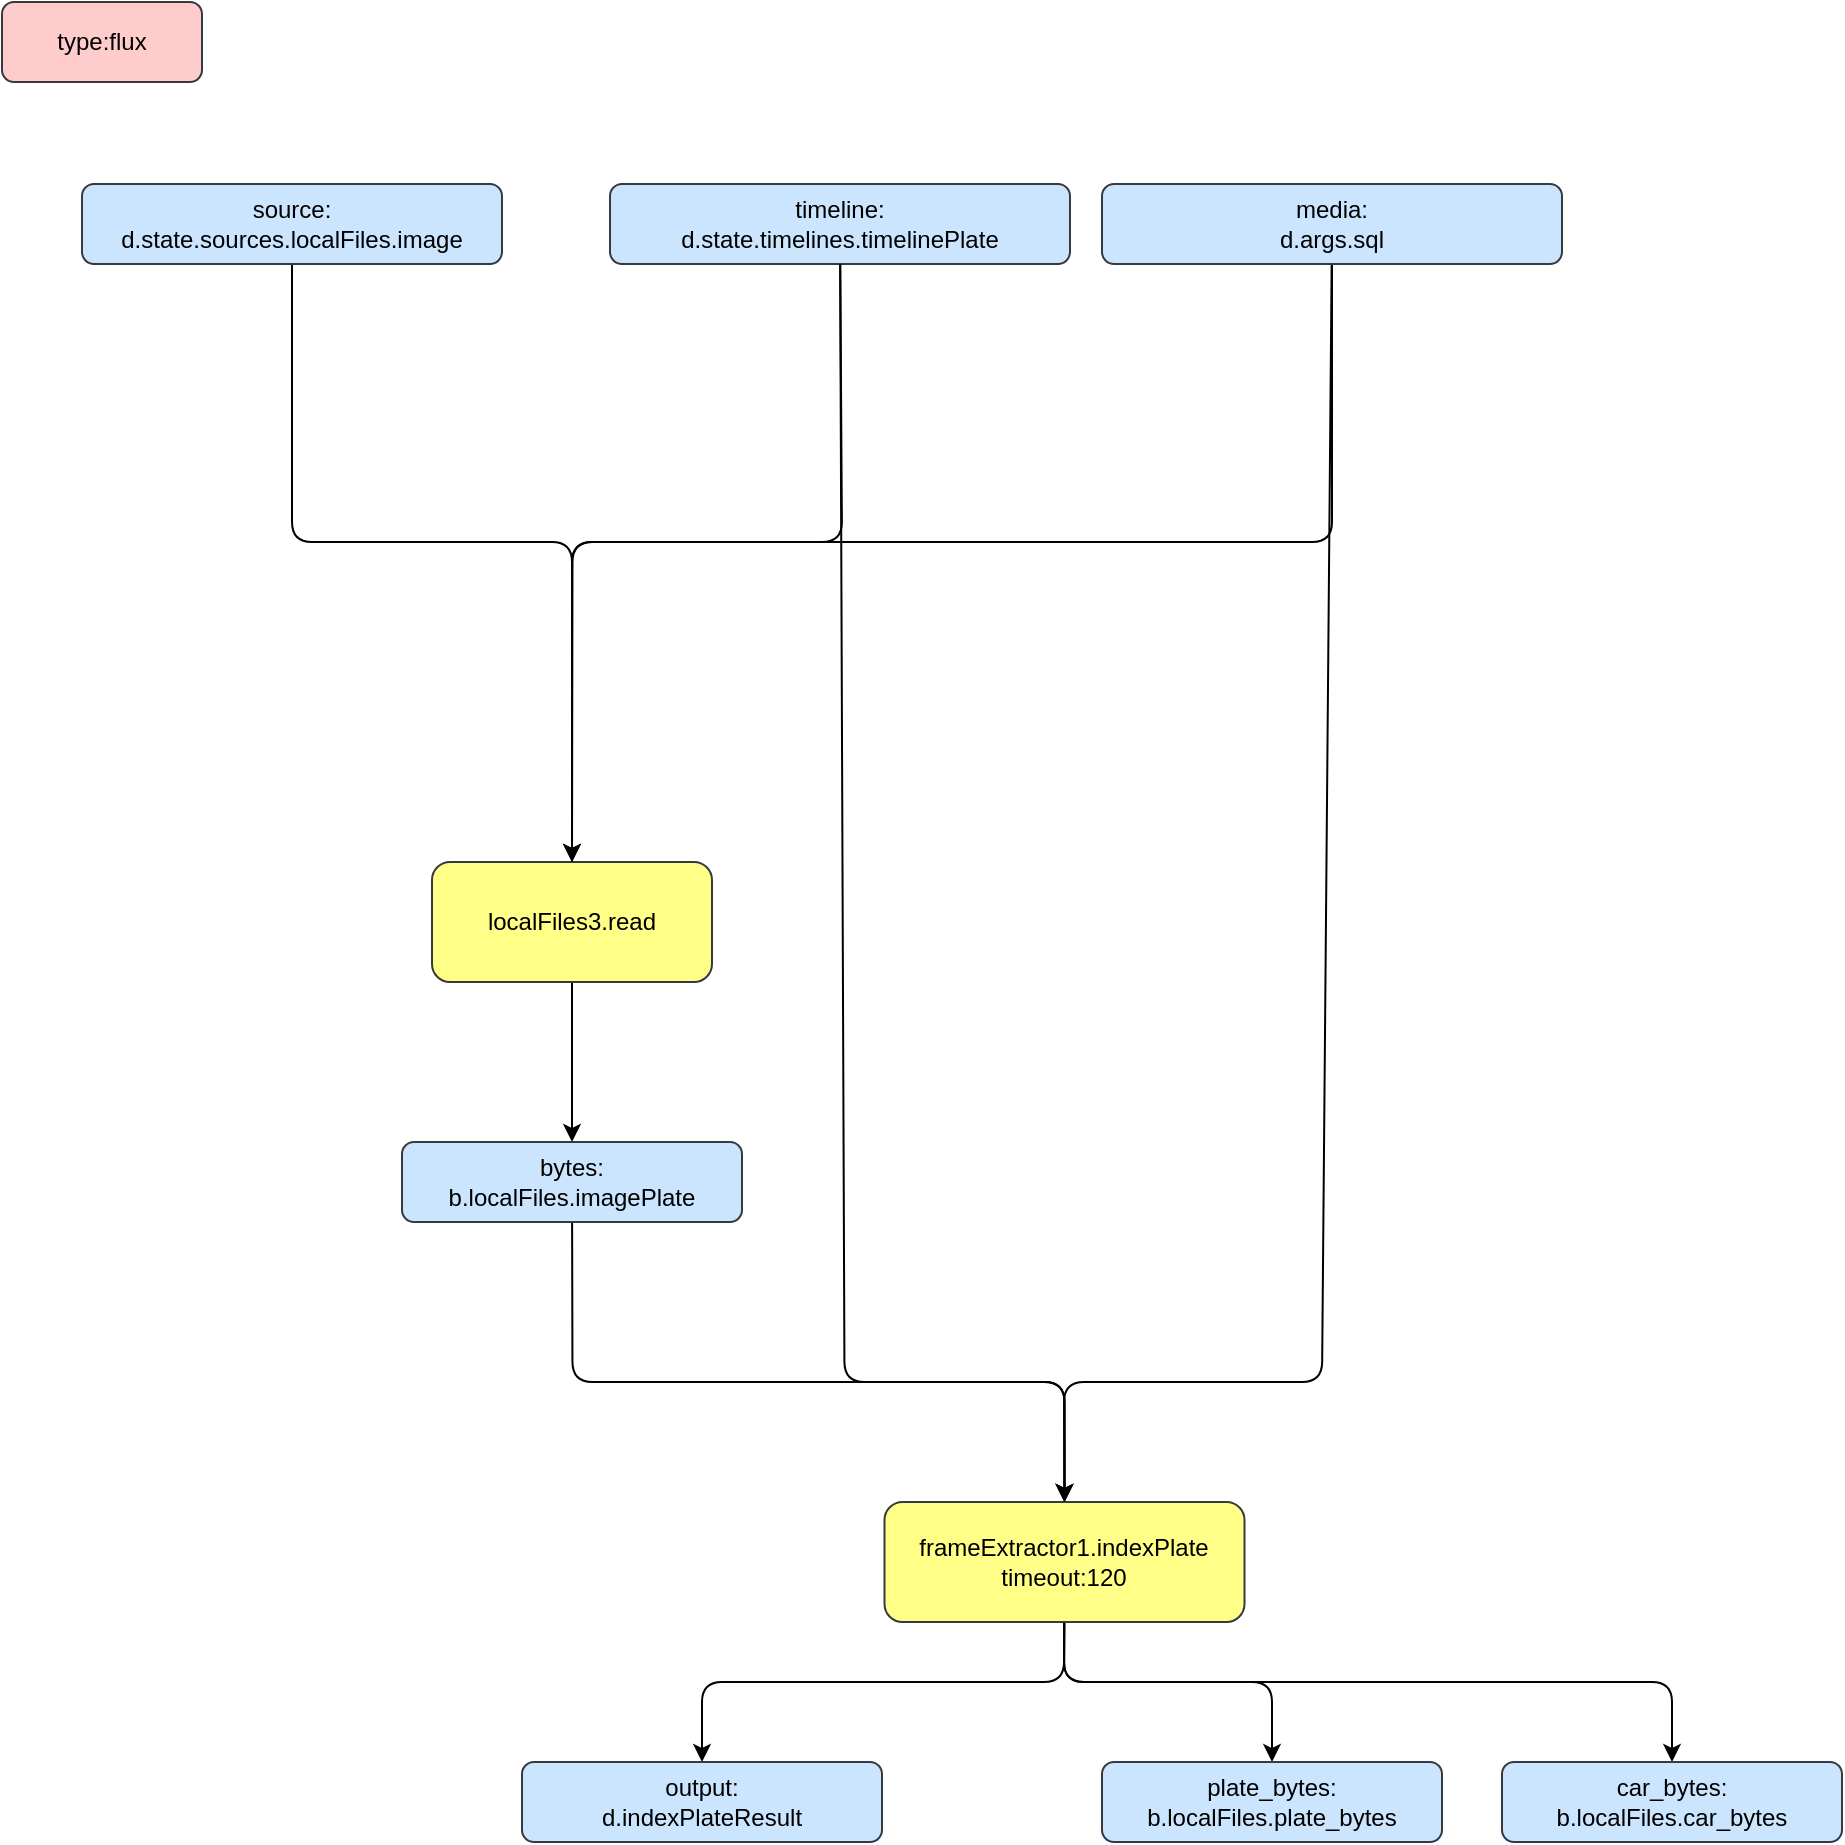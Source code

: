 <mxfile>
    <diagram id="rA5KS_z2IOA_mz4io4nV" name="Page-1">
        <mxGraphModel dx="716" dy="486" grid="1" gridSize="10" guides="1" tooltips="1" connect="1" arrows="1" fold="1" page="1" pageScale="1" pageWidth="850" pageHeight="1100" math="0" shadow="0">
            <root>
                <mxCell id="0"/>
                <mxCell id="1" parent="0"/>
                <mxCell id="56" style="edgeStyle=none;html=1;entryX=0.5;entryY=0;entryDx=0;entryDy=0;startArrow=none;" parent="1" source="58" target="48" edge="1">
                    <mxGeometry relative="1" as="geometry">
                        <Array as="points">
                            <mxPoint x="185" y="310"/>
                            <mxPoint x="325" y="310"/>
                        </Array>
                    </mxGeometry>
                </mxCell>
                <mxCell id="65" style="edgeStyle=none;html=1;entryX=0.5;entryY=0;entryDx=0;entryDy=0;" parent="1" source="22" target="60" edge="1">
                    <mxGeometry relative="1" as="geometry">
                        <Array as="points">
                            <mxPoint x="461.25" y="730"/>
                            <mxPoint x="571.25" y="730"/>
                        </Array>
                        <mxPoint x="460" y="190" as="sourcePoint"/>
                    </mxGeometry>
                </mxCell>
                <mxCell id="22" value="timeline:&#10;d.state.timelines.timelinePlate" style="rounded=1;whiteSpace=wrap;fillColor=#cce5ff;strokeColor=#36393d;fontColor=#000000;" parent="1" vertex="1">
                    <mxGeometry x="344" y="131" width="230" height="40" as="geometry"/>
                </mxCell>
                <mxCell id="32" value="type:flux" style="rounded=1;whiteSpace=wrap;fillColor=#ffcccc;strokeColor=#36393d;fontColor=#000000;" parent="1" vertex="1">
                    <mxGeometry x="40" y="40" width="100" height="40" as="geometry"/>
                </mxCell>
                <mxCell id="51" style="edgeStyle=none;html=1;" parent="1" source="48" target="50" edge="1">
                    <mxGeometry relative="1" as="geometry"/>
                </mxCell>
                <mxCell id="48" value="localFiles3.read" style="rounded=1;whiteSpace=wrap;fillColor=#ffff88;strokeColor=#36393d;fontColor=#000000;" parent="1" vertex="1">
                    <mxGeometry x="255" y="470" width="140" height="60" as="geometry"/>
                </mxCell>
                <mxCell id="61" style="edgeStyle=none;html=1;entryX=0.5;entryY=0;entryDx=0;entryDy=0;" parent="1" source="50" target="60" edge="1">
                    <mxGeometry relative="1" as="geometry">
                        <Array as="points">
                            <mxPoint x="325.25" y="730"/>
                            <mxPoint x="571.25" y="730"/>
                        </Array>
                    </mxGeometry>
                </mxCell>
                <mxCell id="50" value="bytes:&#10;b.localFiles.imagePlate" style="rounded=1;whiteSpace=wrap;fillColor=#cce5ff;strokeColor=#36393d;fontColor=#000000;" parent="1" vertex="1">
                    <mxGeometry x="240" y="610" width="170" height="40" as="geometry"/>
                </mxCell>
                <mxCell id="59" value="" style="edgeStyle=none;html=1;endArrow=none;entryX=0.5;entryY=0;entryDx=0;entryDy=0;" parent="1" source="22" target="48" edge="1">
                    <mxGeometry relative="1" as="geometry">
                        <Array as="points">
                            <mxPoint x="460" y="310"/>
                            <mxPoint x="325.25" y="310"/>
                        </Array>
                        <mxPoint x="451.25" y="190" as="sourcePoint"/>
                        <mxPoint x="301.25" y="280" as="targetPoint"/>
                    </mxGeometry>
                </mxCell>
                <mxCell id="58" value="source:&#10;d.state.sources.localFiles.image" style="rounded=1;whiteSpace=wrap;fillColor=#cce5ff;strokeColor=#36393d;fontColor=#000000;" parent="1" vertex="1">
                    <mxGeometry x="80" y="131" width="210" height="40" as="geometry"/>
                </mxCell>
                <mxCell id="63" style="edgeStyle=none;html=1;" parent="1" source="60" target="62" edge="1">
                    <mxGeometry relative="1" as="geometry">
                        <Array as="points">
                            <mxPoint x="571" y="880"/>
                            <mxPoint x="390" y="880"/>
                        </Array>
                    </mxGeometry>
                </mxCell>
                <mxCell id="71" style="edgeStyle=none;html=1;entryX=0.5;entryY=0;entryDx=0;entryDy=0;" parent="1" source="60" target="70" edge="1">
                    <mxGeometry relative="1" as="geometry">
                        <Array as="points">
                            <mxPoint x="571" y="880"/>
                            <mxPoint x="675" y="880"/>
                        </Array>
                    </mxGeometry>
                </mxCell>
                <mxCell id="73" style="edgeStyle=none;html=1;entryX=0.5;entryY=0;entryDx=0;entryDy=0;" parent="1" source="60" target="72" edge="1">
                    <mxGeometry relative="1" as="geometry">
                        <Array as="points">
                            <mxPoint x="571" y="880"/>
                            <mxPoint x="875" y="880"/>
                        </Array>
                    </mxGeometry>
                </mxCell>
                <mxCell id="60" value="frameExtractor1.indexPlate&#10;timeout:120" style="rounded=1;whiteSpace=wrap;fillColor=#ffff88;strokeColor=#36393d;fontColor=#000000;" parent="1" vertex="1">
                    <mxGeometry x="481.25" y="790" width="180" height="60" as="geometry"/>
                </mxCell>
                <mxCell id="62" value="output:&#10;d.indexPlateResult" style="rounded=1;whiteSpace=wrap;fillColor=#cce5ff;strokeColor=#36393d;fontColor=#000000;" parent="1" vertex="1">
                    <mxGeometry x="300" y="920" width="180" height="40" as="geometry"/>
                </mxCell>
                <mxCell id="68" style="edgeStyle=none;html=1;entryX=0.5;entryY=0;entryDx=0;entryDy=0;" parent="1" source="66" target="48" edge="1">
                    <mxGeometry relative="1" as="geometry">
                        <Array as="points">
                            <mxPoint x="705" y="310"/>
                            <mxPoint x="325" y="310"/>
                        </Array>
                    </mxGeometry>
                </mxCell>
                <mxCell id="69" style="edgeStyle=none;html=1;entryX=0.5;entryY=0;entryDx=0;entryDy=0;" parent="1" source="66" target="60" edge="1">
                    <mxGeometry relative="1" as="geometry">
                        <Array as="points">
                            <mxPoint x="700" y="730"/>
                            <mxPoint x="571" y="730"/>
                        </Array>
                    </mxGeometry>
                </mxCell>
                <mxCell id="66" value="media:&#10;d.args.sql" style="rounded=1;whiteSpace=wrap;fillColor=#cce5ff;strokeColor=#36393d;fontColor=#000000;" parent="1" vertex="1">
                    <mxGeometry x="590" y="131" width="230" height="40" as="geometry"/>
                </mxCell>
                <mxCell id="70" value="plate_bytes:&#10;b.localFiles.plate_bytes" style="rounded=1;whiteSpace=wrap;fillColor=#cce5ff;strokeColor=#36393d;fontColor=#000000;" parent="1" vertex="1">
                    <mxGeometry x="590" y="920" width="170" height="40" as="geometry"/>
                </mxCell>
                <mxCell id="72" value="car_bytes:&#10;b.localFiles.car_bytes" style="rounded=1;whiteSpace=wrap;fillColor=#cce5ff;strokeColor=#36393d;fontColor=#000000;" parent="1" vertex="1">
                    <mxGeometry x="790" y="920" width="170" height="40" as="geometry"/>
                </mxCell>
            </root>
        </mxGraphModel>
    </diagram>
</mxfile>